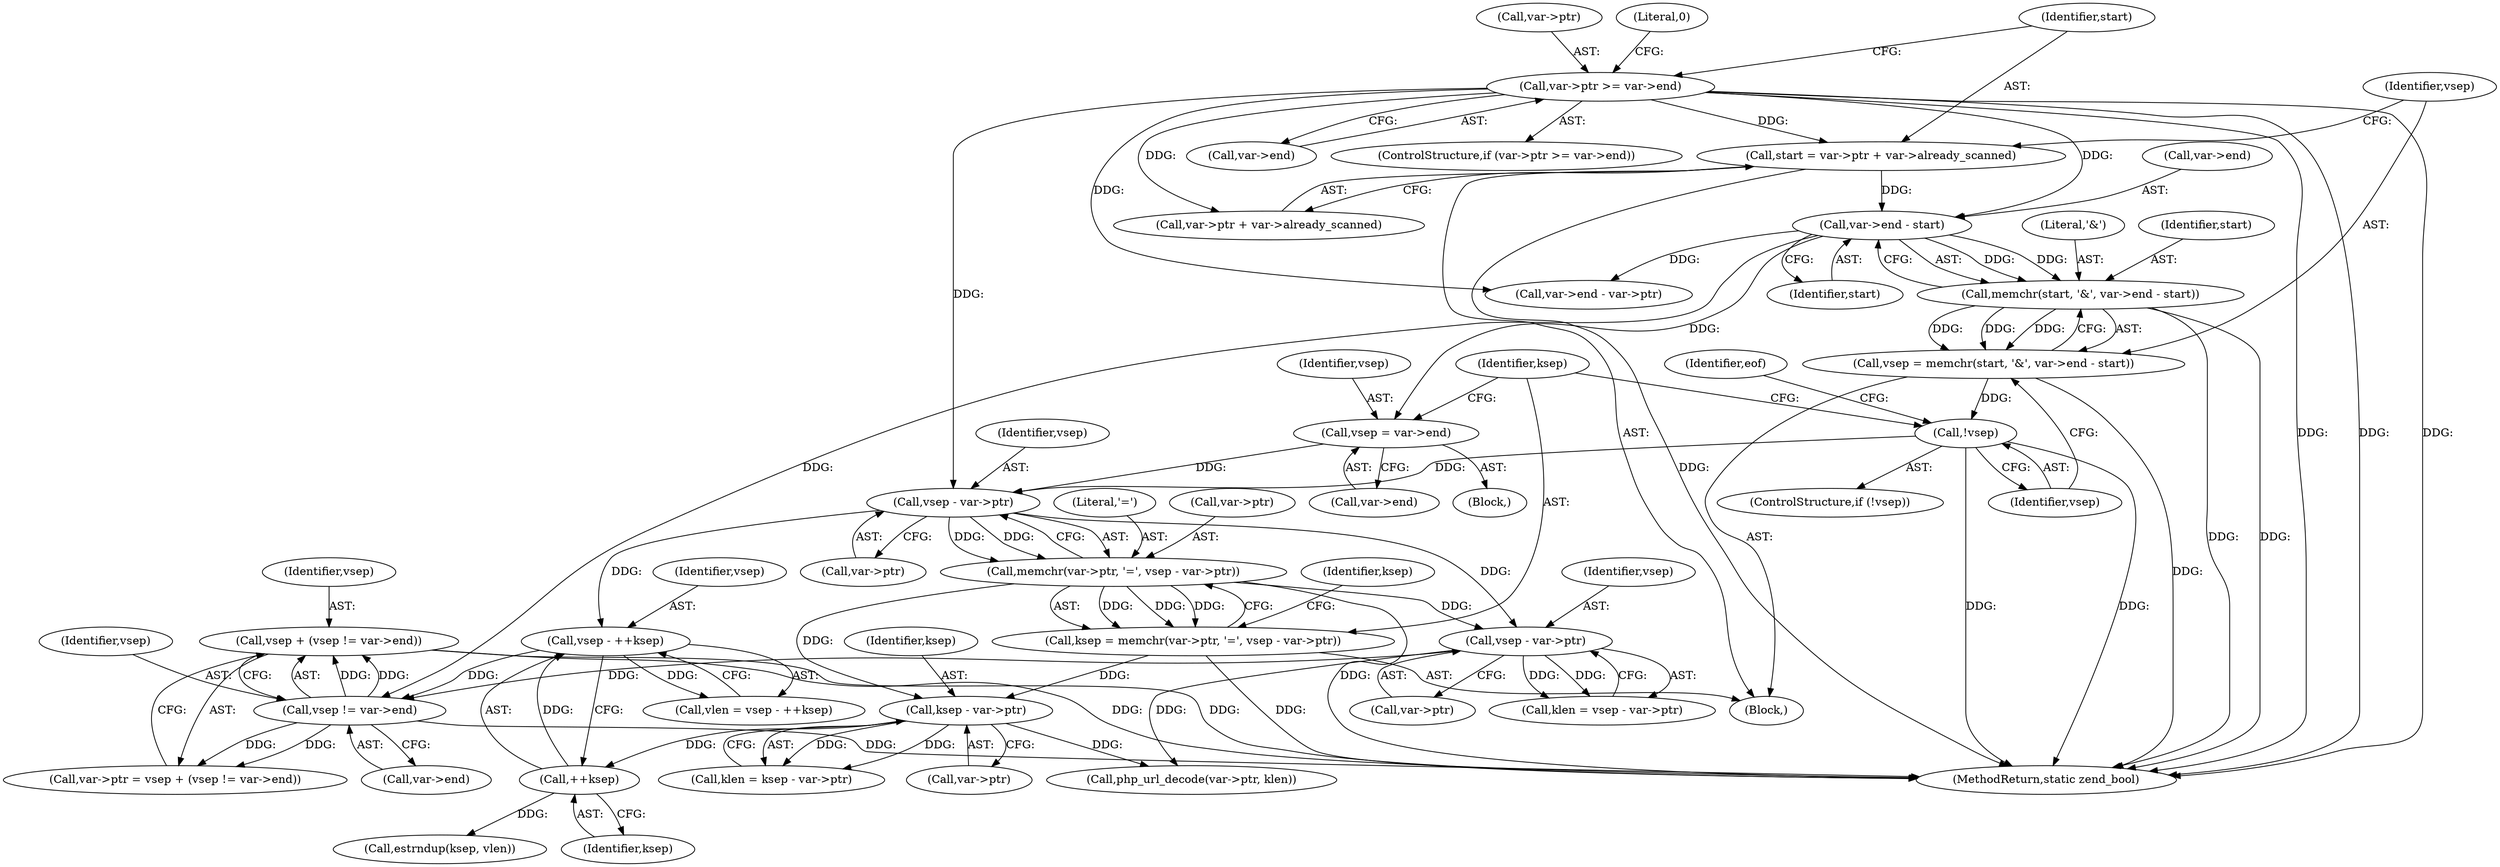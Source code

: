 digraph "0_php-src_a15bffd105ac28fd0dd9b596632dbf035238fda3@pointer" {
"1000262" [label="(Call,vsep + (vsep != var->end))"];
"1000264" [label="(Call,vsep != var->end)"];
"1000200" [label="(Call,vsep - ++ksep)"];
"1000179" [label="(Call,vsep - var->ptr)"];
"1000167" [label="(Call,vsep = var->end)"];
"1000139" [label="(Call,var->end - start)"];
"1000115" [label="(Call,var->ptr >= var->end)"];
"1000125" [label="(Call,start = var->ptr + var->already_scanned)"];
"1000145" [label="(Call,!vsep)"];
"1000134" [label="(Call,vsep = memchr(start, '&', var->end - start))"];
"1000136" [label="(Call,memchr(start, '&', var->end - start))"];
"1000202" [label="(Call,++ksep)"];
"1000193" [label="(Call,ksep - var->ptr)"];
"1000172" [label="(Call,ksep = memchr(var->ptr, '=', vsep - var->ptr))"];
"1000174" [label="(Call,memchr(var->ptr, '=', vsep - var->ptr))"];
"1000211" [label="(Call,vsep - var->ptr)"];
"1000150" [label="(Identifier,eof)"];
"1000137" [label="(Identifier,start)"];
"1000124" [label="(Literal,0)"];
"1000265" [label="(Identifier,vsep)"];
"1000258" [label="(Call,var->ptr = vsep + (vsep != var->end))"];
"1000211" [label="(Call,vsep - var->ptr)"];
"1000201" [label="(Identifier,vsep)"];
"1000126" [label="(Identifier,start)"];
"1000167" [label="(Call,vsep = var->end)"];
"1000202" [label="(Call,++ksep)"];
"1000146" [label="(Identifier,vsep)"];
"1000193" [label="(Call,ksep - var->ptr)"];
"1000219" [label="(Call,php_url_decode(var->ptr, klen))"];
"1000198" [label="(Call,vlen = vsep - ++ksep)"];
"1000156" [label="(Call,var->end - var->ptr)"];
"1000213" [label="(Call,var->ptr)"];
"1000180" [label="(Identifier,vsep)"];
"1000127" [label="(Call,var->ptr + var->already_scanned)"];
"1000276" [label="(MethodReturn,static zend_bool)"];
"1000144" [label="(ControlStructure,if (!vsep))"];
"1000175" [label="(Call,var->ptr)"];
"1000195" [label="(Call,var->ptr)"];
"1000119" [label="(Call,var->end)"];
"1000178" [label="(Literal,'=')"];
"1000194" [label="(Identifier,ksep)"];
"1000212" [label="(Identifier,vsep)"];
"1000139" [label="(Call,var->end - start)"];
"1000266" [label="(Call,var->end)"];
"1000125" [label="(Call,start = var->ptr + var->already_scanned)"];
"1000114" [label="(ControlStructure,if (var->ptr >= var->end))"];
"1000262" [label="(Call,vsep + (vsep != var->end))"];
"1000264" [label="(Call,vsep != var->end)"];
"1000143" [label="(Identifier,start)"];
"1000115" [label="(Call,var->ptr >= var->end)"];
"1000136" [label="(Call,memchr(start, '&', var->end - start))"];
"1000191" [label="(Call,klen = ksep - var->ptr)"];
"1000168" [label="(Identifier,vsep)"];
"1000166" [label="(Block,)"];
"1000200" [label="(Call,vsep - ++ksep)"];
"1000106" [label="(Block,)"];
"1000173" [label="(Identifier,ksep)"];
"1000263" [label="(Identifier,vsep)"];
"1000116" [label="(Call,var->ptr)"];
"1000179" [label="(Call,vsep - var->ptr)"];
"1000138" [label="(Literal,'&')"];
"1000134" [label="(Call,vsep = memchr(start, '&', var->end - start))"];
"1000226" [label="(Call,estrndup(ksep, vlen))"];
"1000209" [label="(Call,klen = vsep - var->ptr)"];
"1000145" [label="(Call,!vsep)"];
"1000169" [label="(Call,var->end)"];
"1000140" [label="(Call,var->end)"];
"1000172" [label="(Call,ksep = memchr(var->ptr, '=', vsep - var->ptr))"];
"1000135" [label="(Identifier,vsep)"];
"1000203" [label="(Identifier,ksep)"];
"1000181" [label="(Call,var->ptr)"];
"1000185" [label="(Identifier,ksep)"];
"1000174" [label="(Call,memchr(var->ptr, '=', vsep - var->ptr))"];
"1000262" -> "1000258"  [label="AST: "];
"1000262" -> "1000264"  [label="CFG: "];
"1000263" -> "1000262"  [label="AST: "];
"1000264" -> "1000262"  [label="AST: "];
"1000258" -> "1000262"  [label="CFG: "];
"1000262" -> "1000276"  [label="DDG: "];
"1000262" -> "1000276"  [label="DDG: "];
"1000264" -> "1000262"  [label="DDG: "];
"1000264" -> "1000262"  [label="DDG: "];
"1000264" -> "1000266"  [label="CFG: "];
"1000265" -> "1000264"  [label="AST: "];
"1000266" -> "1000264"  [label="AST: "];
"1000264" -> "1000276"  [label="DDG: "];
"1000264" -> "1000258"  [label="DDG: "];
"1000264" -> "1000258"  [label="DDG: "];
"1000200" -> "1000264"  [label="DDG: "];
"1000211" -> "1000264"  [label="DDG: "];
"1000139" -> "1000264"  [label="DDG: "];
"1000200" -> "1000198"  [label="AST: "];
"1000200" -> "1000202"  [label="CFG: "];
"1000201" -> "1000200"  [label="AST: "];
"1000202" -> "1000200"  [label="AST: "];
"1000198" -> "1000200"  [label="CFG: "];
"1000200" -> "1000198"  [label="DDG: "];
"1000179" -> "1000200"  [label="DDG: "];
"1000202" -> "1000200"  [label="DDG: "];
"1000179" -> "1000174"  [label="AST: "];
"1000179" -> "1000181"  [label="CFG: "];
"1000180" -> "1000179"  [label="AST: "];
"1000181" -> "1000179"  [label="AST: "];
"1000174" -> "1000179"  [label="CFG: "];
"1000179" -> "1000174"  [label="DDG: "];
"1000179" -> "1000174"  [label="DDG: "];
"1000167" -> "1000179"  [label="DDG: "];
"1000145" -> "1000179"  [label="DDG: "];
"1000115" -> "1000179"  [label="DDG: "];
"1000179" -> "1000211"  [label="DDG: "];
"1000167" -> "1000166"  [label="AST: "];
"1000167" -> "1000169"  [label="CFG: "];
"1000168" -> "1000167"  [label="AST: "];
"1000169" -> "1000167"  [label="AST: "];
"1000173" -> "1000167"  [label="CFG: "];
"1000139" -> "1000167"  [label="DDG: "];
"1000139" -> "1000136"  [label="AST: "];
"1000139" -> "1000143"  [label="CFG: "];
"1000140" -> "1000139"  [label="AST: "];
"1000143" -> "1000139"  [label="AST: "];
"1000136" -> "1000139"  [label="CFG: "];
"1000139" -> "1000136"  [label="DDG: "];
"1000139" -> "1000136"  [label="DDG: "];
"1000115" -> "1000139"  [label="DDG: "];
"1000125" -> "1000139"  [label="DDG: "];
"1000139" -> "1000156"  [label="DDG: "];
"1000115" -> "1000114"  [label="AST: "];
"1000115" -> "1000119"  [label="CFG: "];
"1000116" -> "1000115"  [label="AST: "];
"1000119" -> "1000115"  [label="AST: "];
"1000124" -> "1000115"  [label="CFG: "];
"1000126" -> "1000115"  [label="CFG: "];
"1000115" -> "1000276"  [label="DDG: "];
"1000115" -> "1000276"  [label="DDG: "];
"1000115" -> "1000276"  [label="DDG: "];
"1000115" -> "1000125"  [label="DDG: "];
"1000115" -> "1000127"  [label="DDG: "];
"1000115" -> "1000156"  [label="DDG: "];
"1000125" -> "1000106"  [label="AST: "];
"1000125" -> "1000127"  [label="CFG: "];
"1000126" -> "1000125"  [label="AST: "];
"1000127" -> "1000125"  [label="AST: "];
"1000135" -> "1000125"  [label="CFG: "];
"1000125" -> "1000276"  [label="DDG: "];
"1000145" -> "1000144"  [label="AST: "];
"1000145" -> "1000146"  [label="CFG: "];
"1000146" -> "1000145"  [label="AST: "];
"1000150" -> "1000145"  [label="CFG: "];
"1000173" -> "1000145"  [label="CFG: "];
"1000145" -> "1000276"  [label="DDG: "];
"1000145" -> "1000276"  [label="DDG: "];
"1000134" -> "1000145"  [label="DDG: "];
"1000134" -> "1000106"  [label="AST: "];
"1000134" -> "1000136"  [label="CFG: "];
"1000135" -> "1000134"  [label="AST: "];
"1000136" -> "1000134"  [label="AST: "];
"1000146" -> "1000134"  [label="CFG: "];
"1000134" -> "1000276"  [label="DDG: "];
"1000136" -> "1000134"  [label="DDG: "];
"1000136" -> "1000134"  [label="DDG: "];
"1000136" -> "1000134"  [label="DDG: "];
"1000137" -> "1000136"  [label="AST: "];
"1000138" -> "1000136"  [label="AST: "];
"1000136" -> "1000276"  [label="DDG: "];
"1000136" -> "1000276"  [label="DDG: "];
"1000202" -> "1000203"  [label="CFG: "];
"1000203" -> "1000202"  [label="AST: "];
"1000193" -> "1000202"  [label="DDG: "];
"1000202" -> "1000226"  [label="DDG: "];
"1000193" -> "1000191"  [label="AST: "];
"1000193" -> "1000195"  [label="CFG: "];
"1000194" -> "1000193"  [label="AST: "];
"1000195" -> "1000193"  [label="AST: "];
"1000191" -> "1000193"  [label="CFG: "];
"1000193" -> "1000191"  [label="DDG: "];
"1000193" -> "1000191"  [label="DDG: "];
"1000172" -> "1000193"  [label="DDG: "];
"1000174" -> "1000193"  [label="DDG: "];
"1000193" -> "1000219"  [label="DDG: "];
"1000172" -> "1000106"  [label="AST: "];
"1000172" -> "1000174"  [label="CFG: "];
"1000173" -> "1000172"  [label="AST: "];
"1000174" -> "1000172"  [label="AST: "];
"1000185" -> "1000172"  [label="CFG: "];
"1000172" -> "1000276"  [label="DDG: "];
"1000174" -> "1000172"  [label="DDG: "];
"1000174" -> "1000172"  [label="DDG: "];
"1000174" -> "1000172"  [label="DDG: "];
"1000175" -> "1000174"  [label="AST: "];
"1000178" -> "1000174"  [label="AST: "];
"1000174" -> "1000276"  [label="DDG: "];
"1000174" -> "1000211"  [label="DDG: "];
"1000211" -> "1000209"  [label="AST: "];
"1000211" -> "1000213"  [label="CFG: "];
"1000212" -> "1000211"  [label="AST: "];
"1000213" -> "1000211"  [label="AST: "];
"1000209" -> "1000211"  [label="CFG: "];
"1000211" -> "1000209"  [label="DDG: "];
"1000211" -> "1000209"  [label="DDG: "];
"1000211" -> "1000219"  [label="DDG: "];
}
